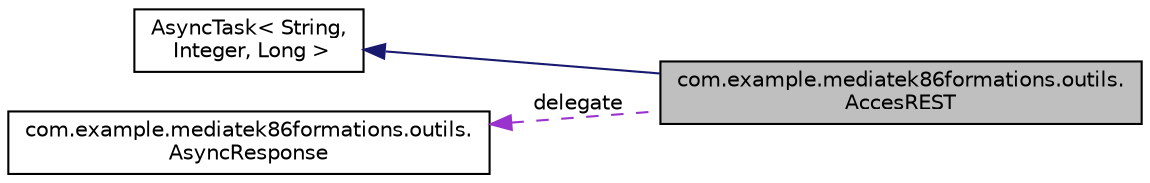 digraph "com.example.mediatek86formations.outils.AccesREST"
{
 // LATEX_PDF_SIZE
  edge [fontname="Helvetica",fontsize="10",labelfontname="Helvetica",labelfontsize="10"];
  node [fontname="Helvetica",fontsize="10",shape=record];
  rankdir="LR";
  Node1 [label="com.example.mediatek86formations.outils.\lAccesREST",height=0.2,width=0.4,color="black", fillcolor="grey75", style="filled", fontcolor="black",tooltip=" "];
  Node2 -> Node1 [dir="back",color="midnightblue",fontsize="10",style="solid",fontname="Helvetica"];
  Node2 [label="AsyncTask\< String,\l Integer, Long \>",height=0.2,width=0.4,color="black", fillcolor="white", style="filled",tooltip=" "];
  Node3 -> Node1 [dir="back",color="darkorchid3",fontsize="10",style="dashed",label=" delegate" ,fontname="Helvetica"];
  Node3 [label="com.example.mediatek86formations.outils.\lAsyncResponse",height=0.2,width=0.4,color="black", fillcolor="white", style="filled",URL="$interfacecom_1_1example_1_1mediatek86formations_1_1outils_1_1_async_response.html",tooltip=" "];
}
